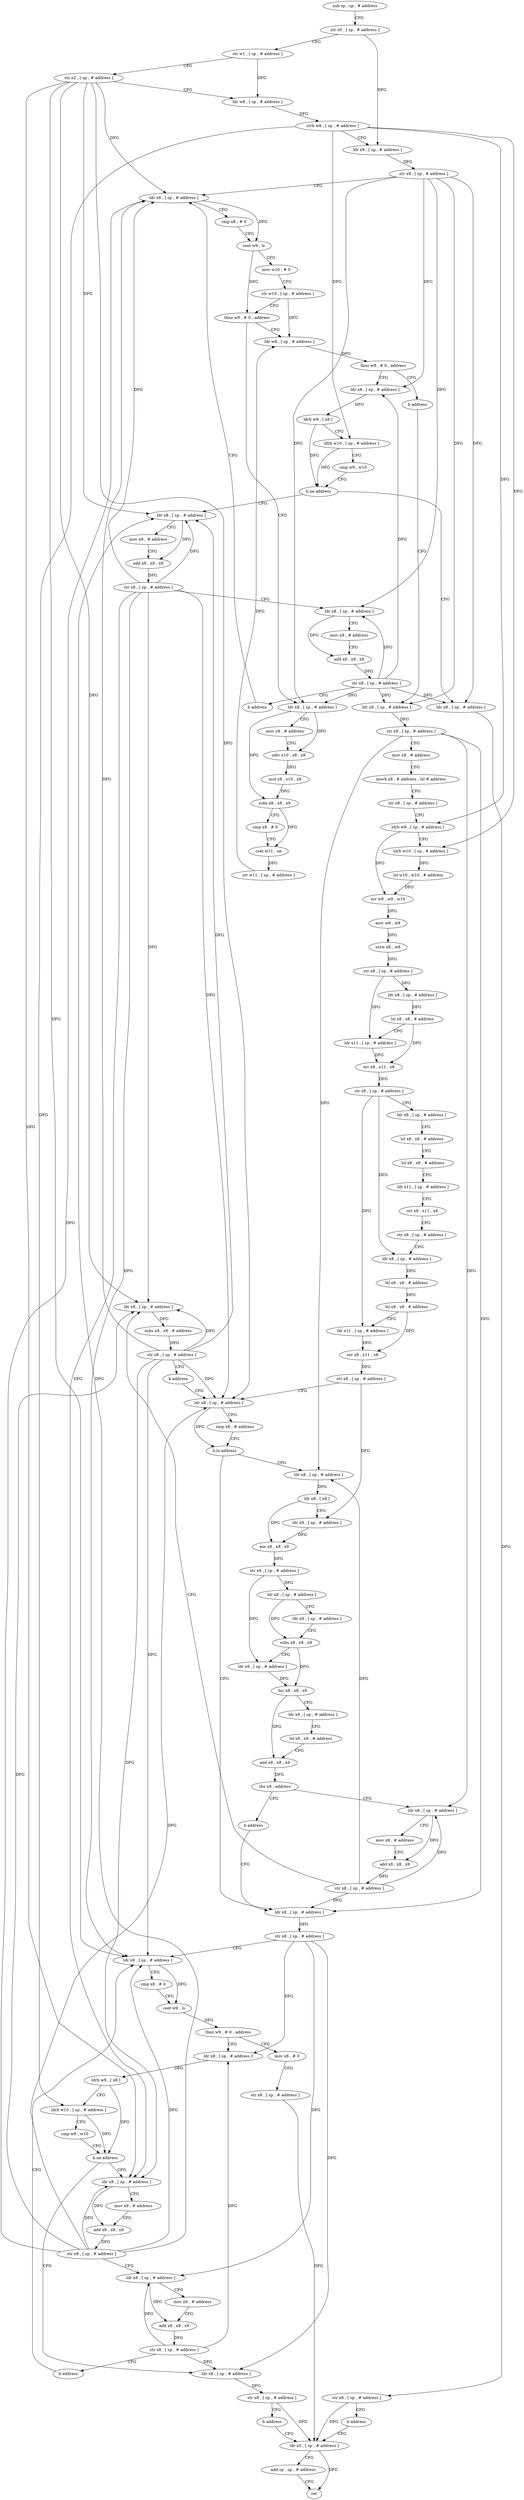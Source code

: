 digraph "func" {
"4220708" [label = "sub sp , sp , # address" ]
"4220712" [label = "str x0 , [ sp , # address ]" ]
"4220716" [label = "str w1 , [ sp , # address ]" ]
"4220720" [label = "str x2 , [ sp , # address ]" ]
"4220724" [label = "ldr w8 , [ sp , # address ]" ]
"4220728" [label = "strb w8 , [ sp , # address ]" ]
"4220732" [label = "ldr x9 , [ sp , # address ]" ]
"4220736" [label = "str x9 , [ sp , # address ]" ]
"4220740" [label = "ldr x8 , [ sp , # address ]" ]
"4220796" [label = "ldr w8 , [ sp , # address ]" ]
"4220800" [label = "tbnz w8 , # 0 , address" ]
"4220808" [label = "ldr x8 , [ sp , # address ]" ]
"4220804" [label = "b address" ]
"4220764" [label = "ldr x8 , [ sp , # address ]" ]
"4220768" [label = "mov x9 , # address" ]
"4220772" [label = "udiv x10 , x8 , x9" ]
"4220776" [label = "mul x9 , x10 , x9" ]
"4220780" [label = "subs x8 , x8 , x9" ]
"4220784" [label = "cmp x8 , # 0" ]
"4220788" [label = "cset w11 , ne" ]
"4220792" [label = "str w11 , [ sp , # address ]" ]
"4220812" [label = "ldrb w9 , [ x8 ]" ]
"4220816" [label = "ldrb w10 , [ sp , # address ]" ]
"4220820" [label = "cmp w9 , w10" ]
"4220824" [label = "b.ne address" ]
"4220840" [label = "ldr x8 , [ sp , # address ]" ]
"4220828" [label = "ldr x8 , [ sp , # address ]" ]
"4220876" [label = "ldr x8 , [ sp , # address ]" ]
"4220844" [label = "mov x9 , # address" ]
"4220848" [label = "add x8 , x8 , x9" ]
"4220852" [label = "str x8 , [ sp , # address ]" ]
"4220856" [label = "ldr x8 , [ sp , # address ]" ]
"4220860" [label = "mov x9 , # address" ]
"4220864" [label = "add x8 , x8 , x9" ]
"4220868" [label = "str x8 , [ sp , # address ]" ]
"4220872" [label = "b address" ]
"4220832" [label = "str x8 , [ sp , # address ]" ]
"4220836" [label = "b address" ]
"4221196" [label = "ldr x0 , [ sp , # address ]" ]
"4220880" [label = "str x8 , [ sp , # address ]" ]
"4220884" [label = "mov x8 , # address" ]
"4220888" [label = "movk x8 , # address , lsl # address" ]
"4220892" [label = "str x8 , [ sp , # address ]" ]
"4220896" [label = "ldrb w9 , [ sp , # address ]" ]
"4220900" [label = "ldrb w10 , [ sp , # address ]" ]
"4220904" [label = "lsl w10 , w10 , # address" ]
"4220908" [label = "orr w9 , w9 , w10" ]
"4220912" [label = "mov w8 , w9" ]
"4220916" [label = "sxtw x8 , w8" ]
"4220920" [label = "str x8 , [ sp , # address ]" ]
"4220924" [label = "ldr x8 , [ sp , # address ]" ]
"4220928" [label = "lsl x8 , x8 , # address" ]
"4220932" [label = "ldr x11 , [ sp , # address ]" ]
"4220936" [label = "orr x8 , x11 , x8" ]
"4220940" [label = "str x8 , [ sp , # address ]" ]
"4220944" [label = "ldr x8 , [ sp , # address ]" ]
"4220948" [label = "lsl x8 , x8 , # address" ]
"4220952" [label = "lsl x8 , x8 , # address" ]
"4220956" [label = "ldr x11 , [ sp , # address ]" ]
"4220960" [label = "orr x8 , x11 , x8" ]
"4220964" [label = "str x8 , [ sp , # address ]" ]
"4220968" [label = "ldr x8 , [ sp , # address ]" ]
"4220972" [label = "lsl x8 , x8 , # address" ]
"4220976" [label = "lsl x8 , x8 , # address" ]
"4220980" [label = "ldr x11 , [ sp , # address ]" ]
"4220984" [label = "orr x8 , x11 , x8" ]
"4220988" [label = "str x8 , [ sp , # address ]" ]
"4220992" [label = "ldr x8 , [ sp , # address ]" ]
"4220744" [label = "cmp x8 , # 0" ]
"4220748" [label = "cset w9 , ls" ]
"4220752" [label = "mov w10 , # 0" ]
"4220756" [label = "str w10 , [ sp , # address ]" ]
"4220760" [label = "tbnz w9 , # 0 , address" ]
"4221200" [label = "add sp , sp , # address" ]
"4221204" [label = "ret" ]
"4221096" [label = "ldr x8 , [ sp , # address ]" ]
"4221100" [label = "str x8 , [ sp , # address ]" ]
"4221104" [label = "ldr x8 , [ sp , # address ]" ]
"4221004" [label = "ldr x8 , [ sp , # address ]" ]
"4221008" [label = "ldr x8 , [ x8 ]" ]
"4221012" [label = "ldr x9 , [ sp , # address ]" ]
"4221016" [label = "eor x8 , x8 , x9" ]
"4221020" [label = "str x8 , [ sp , # address ]" ]
"4221024" [label = "ldr x8 , [ sp , # address ]" ]
"4221028" [label = "ldr x9 , [ sp , # address ]" ]
"4221032" [label = "subs x8 , x8 , x9" ]
"4221036" [label = "ldr x9 , [ sp , # address ]" ]
"4221040" [label = "bic x8 , x8 , x9" ]
"4221044" [label = "ldr x9 , [ sp , # address ]" ]
"4221048" [label = "lsl x9 , x9 , # address" ]
"4221052" [label = "and x8 , x8 , x9" ]
"4221056" [label = "cbz x8 , address" ]
"4221064" [label = "ldr x8 , [ sp , # address ]" ]
"4221060" [label = "b address" ]
"4221188" [label = "mov x8 , # 0" ]
"4221192" [label = "str x8 , [ sp , # address ]" ]
"4221120" [label = "ldr x8 , [ sp , # address ]" ]
"4221124" [label = "ldrb w9 , [ x8 ]" ]
"4221128" [label = "ldrb w10 , [ sp , # address ]" ]
"4221132" [label = "cmp w9 , w10" ]
"4221136" [label = "b.ne address" ]
"4221152" [label = "ldr x8 , [ sp , # address ]" ]
"4221140" [label = "ldr x8 , [ sp , # address ]" ]
"4221068" [label = "mov x9 , # address" ]
"4221072" [label = "add x8 , x8 , x9" ]
"4221076" [label = "str x8 , [ sp , # address ]" ]
"4221080" [label = "ldr x8 , [ sp , # address ]" ]
"4221084" [label = "subs x8 , x8 , # address" ]
"4221088" [label = "str x8 , [ sp , # address ]" ]
"4221092" [label = "b address" ]
"4221156" [label = "mov x9 , # address" ]
"4221160" [label = "add x8 , x8 , x9" ]
"4221164" [label = "str x8 , [ sp , # address ]" ]
"4221168" [label = "ldr x8 , [ sp , # address ]" ]
"4221172" [label = "mov x9 , # address" ]
"4221176" [label = "add x8 , x8 , x9" ]
"4221180" [label = "str x8 , [ sp , # address ]" ]
"4221184" [label = "b address" ]
"4221144" [label = "str x8 , [ sp , # address ]" ]
"4221148" [label = "b address" ]
"4220996" [label = "cmp x8 , # address" ]
"4221000" [label = "b.lo address" ]
"4221108" [label = "cmp x8 , # 0" ]
"4221112" [label = "cset w9 , ls" ]
"4221116" [label = "tbnz w9 , # 0 , address" ]
"4220708" -> "4220712" [ label = "CFG" ]
"4220712" -> "4220716" [ label = "CFG" ]
"4220712" -> "4220732" [ label = "DFG" ]
"4220716" -> "4220720" [ label = "CFG" ]
"4220716" -> "4220724" [ label = "DFG" ]
"4220720" -> "4220724" [ label = "CFG" ]
"4220720" -> "4220740" [ label = "DFG" ]
"4220720" -> "4220840" [ label = "DFG" ]
"4220720" -> "4220992" [ label = "DFG" ]
"4220720" -> "4221104" [ label = "DFG" ]
"4220720" -> "4221080" [ label = "DFG" ]
"4220720" -> "4221152" [ label = "DFG" ]
"4220724" -> "4220728" [ label = "DFG" ]
"4220728" -> "4220732" [ label = "CFG" ]
"4220728" -> "4220816" [ label = "DFG" ]
"4220728" -> "4220896" [ label = "DFG" ]
"4220728" -> "4220900" [ label = "DFG" ]
"4220728" -> "4221128" [ label = "DFG" ]
"4220732" -> "4220736" [ label = "DFG" ]
"4220736" -> "4220740" [ label = "CFG" ]
"4220736" -> "4220764" [ label = "DFG" ]
"4220736" -> "4220808" [ label = "DFG" ]
"4220736" -> "4220856" [ label = "DFG" ]
"4220736" -> "4220828" [ label = "DFG" ]
"4220736" -> "4220876" [ label = "DFG" ]
"4220740" -> "4220744" [ label = "CFG" ]
"4220740" -> "4220748" [ label = "DFG" ]
"4220796" -> "4220800" [ label = "DFG" ]
"4220800" -> "4220808" [ label = "CFG" ]
"4220800" -> "4220804" [ label = "CFG" ]
"4220808" -> "4220812" [ label = "DFG" ]
"4220804" -> "4220876" [ label = "CFG" ]
"4220764" -> "4220768" [ label = "CFG" ]
"4220764" -> "4220772" [ label = "DFG" ]
"4220764" -> "4220780" [ label = "DFG" ]
"4220768" -> "4220772" [ label = "CFG" ]
"4220772" -> "4220776" [ label = "DFG" ]
"4220776" -> "4220780" [ label = "DFG" ]
"4220780" -> "4220784" [ label = "CFG" ]
"4220780" -> "4220788" [ label = "DFG" ]
"4220784" -> "4220788" [ label = "CFG" ]
"4220788" -> "4220792" [ label = "DFG" ]
"4220792" -> "4220796" [ label = "DFG" ]
"4220812" -> "4220816" [ label = "CFG" ]
"4220812" -> "4220824" [ label = "DFG" ]
"4220816" -> "4220820" [ label = "CFG" ]
"4220816" -> "4220824" [ label = "DFG" ]
"4220820" -> "4220824" [ label = "CFG" ]
"4220824" -> "4220840" [ label = "CFG" ]
"4220824" -> "4220828" [ label = "CFG" ]
"4220840" -> "4220844" [ label = "CFG" ]
"4220840" -> "4220848" [ label = "DFG" ]
"4220828" -> "4220832" [ label = "DFG" ]
"4220876" -> "4220880" [ label = "DFG" ]
"4220844" -> "4220848" [ label = "CFG" ]
"4220848" -> "4220852" [ label = "DFG" ]
"4220852" -> "4220856" [ label = "CFG" ]
"4220852" -> "4220740" [ label = "DFG" ]
"4220852" -> "4220840" [ label = "DFG" ]
"4220852" -> "4220992" [ label = "DFG" ]
"4220852" -> "4221104" [ label = "DFG" ]
"4220852" -> "4221080" [ label = "DFG" ]
"4220852" -> "4221152" [ label = "DFG" ]
"4220856" -> "4220860" [ label = "CFG" ]
"4220856" -> "4220864" [ label = "DFG" ]
"4220860" -> "4220864" [ label = "CFG" ]
"4220864" -> "4220868" [ label = "DFG" ]
"4220868" -> "4220872" [ label = "CFG" ]
"4220868" -> "4220764" [ label = "DFG" ]
"4220868" -> "4220808" [ label = "DFG" ]
"4220868" -> "4220856" [ label = "DFG" ]
"4220868" -> "4220828" [ label = "DFG" ]
"4220868" -> "4220876" [ label = "DFG" ]
"4220872" -> "4220740" [ label = "CFG" ]
"4220832" -> "4220836" [ label = "CFG" ]
"4220832" -> "4221196" [ label = "DFG" ]
"4220836" -> "4221196" [ label = "CFG" ]
"4221196" -> "4221200" [ label = "CFG" ]
"4221196" -> "4221204" [ label = "DFG" ]
"4220880" -> "4220884" [ label = "CFG" ]
"4220880" -> "4221096" [ label = "DFG" ]
"4220880" -> "4221004" [ label = "DFG" ]
"4220880" -> "4221064" [ label = "DFG" ]
"4220884" -> "4220888" [ label = "CFG" ]
"4220888" -> "4220892" [ label = "CFG" ]
"4220892" -> "4220896" [ label = "CFG" ]
"4220896" -> "4220900" [ label = "CFG" ]
"4220896" -> "4220908" [ label = "DFG" ]
"4220900" -> "4220904" [ label = "DFG" ]
"4220904" -> "4220908" [ label = "DFG" ]
"4220908" -> "4220912" [ label = "DFG" ]
"4220912" -> "4220916" [ label = "DFG" ]
"4220916" -> "4220920" [ label = "DFG" ]
"4220920" -> "4220924" [ label = "DFG" ]
"4220920" -> "4220932" [ label = "DFG" ]
"4220924" -> "4220928" [ label = "DFG" ]
"4220928" -> "4220932" [ label = "CFG" ]
"4220928" -> "4220936" [ label = "DFG" ]
"4220932" -> "4220936" [ label = "DFG" ]
"4220936" -> "4220940" [ label = "DFG" ]
"4220940" -> "4220944" [ label = "CFG" ]
"4220940" -> "4220968" [ label = "DFG" ]
"4220940" -> "4220980" [ label = "DFG" ]
"4220944" -> "4220948" [ label = "CFG" ]
"4220948" -> "4220952" [ label = "CFG" ]
"4220952" -> "4220956" [ label = "CFG" ]
"4220956" -> "4220960" [ label = "CFG" ]
"4220960" -> "4220964" [ label = "CFG" ]
"4220964" -> "4220968" [ label = "CFG" ]
"4220968" -> "4220972" [ label = "DFG" ]
"4220972" -> "4220976" [ label = "DFG" ]
"4220976" -> "4220980" [ label = "CFG" ]
"4220976" -> "4220984" [ label = "DFG" ]
"4220980" -> "4220984" [ label = "DFG" ]
"4220984" -> "4220988" [ label = "DFG" ]
"4220988" -> "4220992" [ label = "CFG" ]
"4220988" -> "4221012" [ label = "DFG" ]
"4220992" -> "4220996" [ label = "CFG" ]
"4220992" -> "4221000" [ label = "DFG" ]
"4220744" -> "4220748" [ label = "CFG" ]
"4220748" -> "4220752" [ label = "CFG" ]
"4220748" -> "4220760" [ label = "DFG" ]
"4220752" -> "4220756" [ label = "CFG" ]
"4220756" -> "4220760" [ label = "CFG" ]
"4220756" -> "4220796" [ label = "DFG" ]
"4220760" -> "4220796" [ label = "CFG" ]
"4220760" -> "4220764" [ label = "CFG" ]
"4221200" -> "4221204" [ label = "CFG" ]
"4221096" -> "4221100" [ label = "DFG" ]
"4221100" -> "4221104" [ label = "CFG" ]
"4221100" -> "4221120" [ label = "DFG" ]
"4221100" -> "4221168" [ label = "DFG" ]
"4221100" -> "4221140" [ label = "DFG" ]
"4221104" -> "4221108" [ label = "CFG" ]
"4221104" -> "4221112" [ label = "DFG" ]
"4221004" -> "4221008" [ label = "DFG" ]
"4221008" -> "4221012" [ label = "CFG" ]
"4221008" -> "4221016" [ label = "DFG" ]
"4221012" -> "4221016" [ label = "DFG" ]
"4221016" -> "4221020" [ label = "DFG" ]
"4221020" -> "4221024" [ label = "DFG" ]
"4221020" -> "4221036" [ label = "DFG" ]
"4221024" -> "4221028" [ label = "CFG" ]
"4221024" -> "4221032" [ label = "DFG" ]
"4221028" -> "4221032" [ label = "CFG" ]
"4221032" -> "4221036" [ label = "CFG" ]
"4221032" -> "4221040" [ label = "DFG" ]
"4221036" -> "4221040" [ label = "DFG" ]
"4221040" -> "4221044" [ label = "CFG" ]
"4221040" -> "4221052" [ label = "DFG" ]
"4221044" -> "4221048" [ label = "CFG" ]
"4221048" -> "4221052" [ label = "CFG" ]
"4221052" -> "4221056" [ label = "DFG" ]
"4221056" -> "4221064" [ label = "CFG" ]
"4221056" -> "4221060" [ label = "CFG" ]
"4221064" -> "4221068" [ label = "CFG" ]
"4221064" -> "4221072" [ label = "DFG" ]
"4221060" -> "4221096" [ label = "CFG" ]
"4221188" -> "4221192" [ label = "CFG" ]
"4221192" -> "4221196" [ label = "DFG" ]
"4221120" -> "4221124" [ label = "DFG" ]
"4221124" -> "4221128" [ label = "CFG" ]
"4221124" -> "4221136" [ label = "DFG" ]
"4221128" -> "4221132" [ label = "CFG" ]
"4221128" -> "4221136" [ label = "DFG" ]
"4221132" -> "4221136" [ label = "CFG" ]
"4221136" -> "4221152" [ label = "CFG" ]
"4221136" -> "4221140" [ label = "CFG" ]
"4221152" -> "4221156" [ label = "CFG" ]
"4221152" -> "4221160" [ label = "DFG" ]
"4221140" -> "4221144" [ label = "DFG" ]
"4221068" -> "4221072" [ label = "CFG" ]
"4221072" -> "4221076" [ label = "DFG" ]
"4221076" -> "4221080" [ label = "CFG" ]
"4221076" -> "4221096" [ label = "DFG" ]
"4221076" -> "4221004" [ label = "DFG" ]
"4221076" -> "4221064" [ label = "DFG" ]
"4221080" -> "4221084" [ label = "DFG" ]
"4221084" -> "4221088" [ label = "DFG" ]
"4221088" -> "4221092" [ label = "CFG" ]
"4221088" -> "4220740" [ label = "DFG" ]
"4221088" -> "4220840" [ label = "DFG" ]
"4221088" -> "4220992" [ label = "DFG" ]
"4221088" -> "4221104" [ label = "DFG" ]
"4221088" -> "4221080" [ label = "DFG" ]
"4221088" -> "4221152" [ label = "DFG" ]
"4221092" -> "4220992" [ label = "CFG" ]
"4221156" -> "4221160" [ label = "CFG" ]
"4221160" -> "4221164" [ label = "DFG" ]
"4221164" -> "4221168" [ label = "CFG" ]
"4221164" -> "4220740" [ label = "DFG" ]
"4221164" -> "4220840" [ label = "DFG" ]
"4221164" -> "4220992" [ label = "DFG" ]
"4221164" -> "4221104" [ label = "DFG" ]
"4221164" -> "4221080" [ label = "DFG" ]
"4221164" -> "4221152" [ label = "DFG" ]
"4221168" -> "4221172" [ label = "CFG" ]
"4221168" -> "4221176" [ label = "DFG" ]
"4221172" -> "4221176" [ label = "CFG" ]
"4221176" -> "4221180" [ label = "DFG" ]
"4221180" -> "4221184" [ label = "CFG" ]
"4221180" -> "4221120" [ label = "DFG" ]
"4221180" -> "4221168" [ label = "DFG" ]
"4221180" -> "4221140" [ label = "DFG" ]
"4221184" -> "4221104" [ label = "CFG" ]
"4221144" -> "4221148" [ label = "CFG" ]
"4221144" -> "4221196" [ label = "DFG" ]
"4221148" -> "4221196" [ label = "CFG" ]
"4220996" -> "4221000" [ label = "CFG" ]
"4221000" -> "4221096" [ label = "CFG" ]
"4221000" -> "4221004" [ label = "CFG" ]
"4221108" -> "4221112" [ label = "CFG" ]
"4221112" -> "4221116" [ label = "DFG" ]
"4221116" -> "4221188" [ label = "CFG" ]
"4221116" -> "4221120" [ label = "CFG" ]
}
